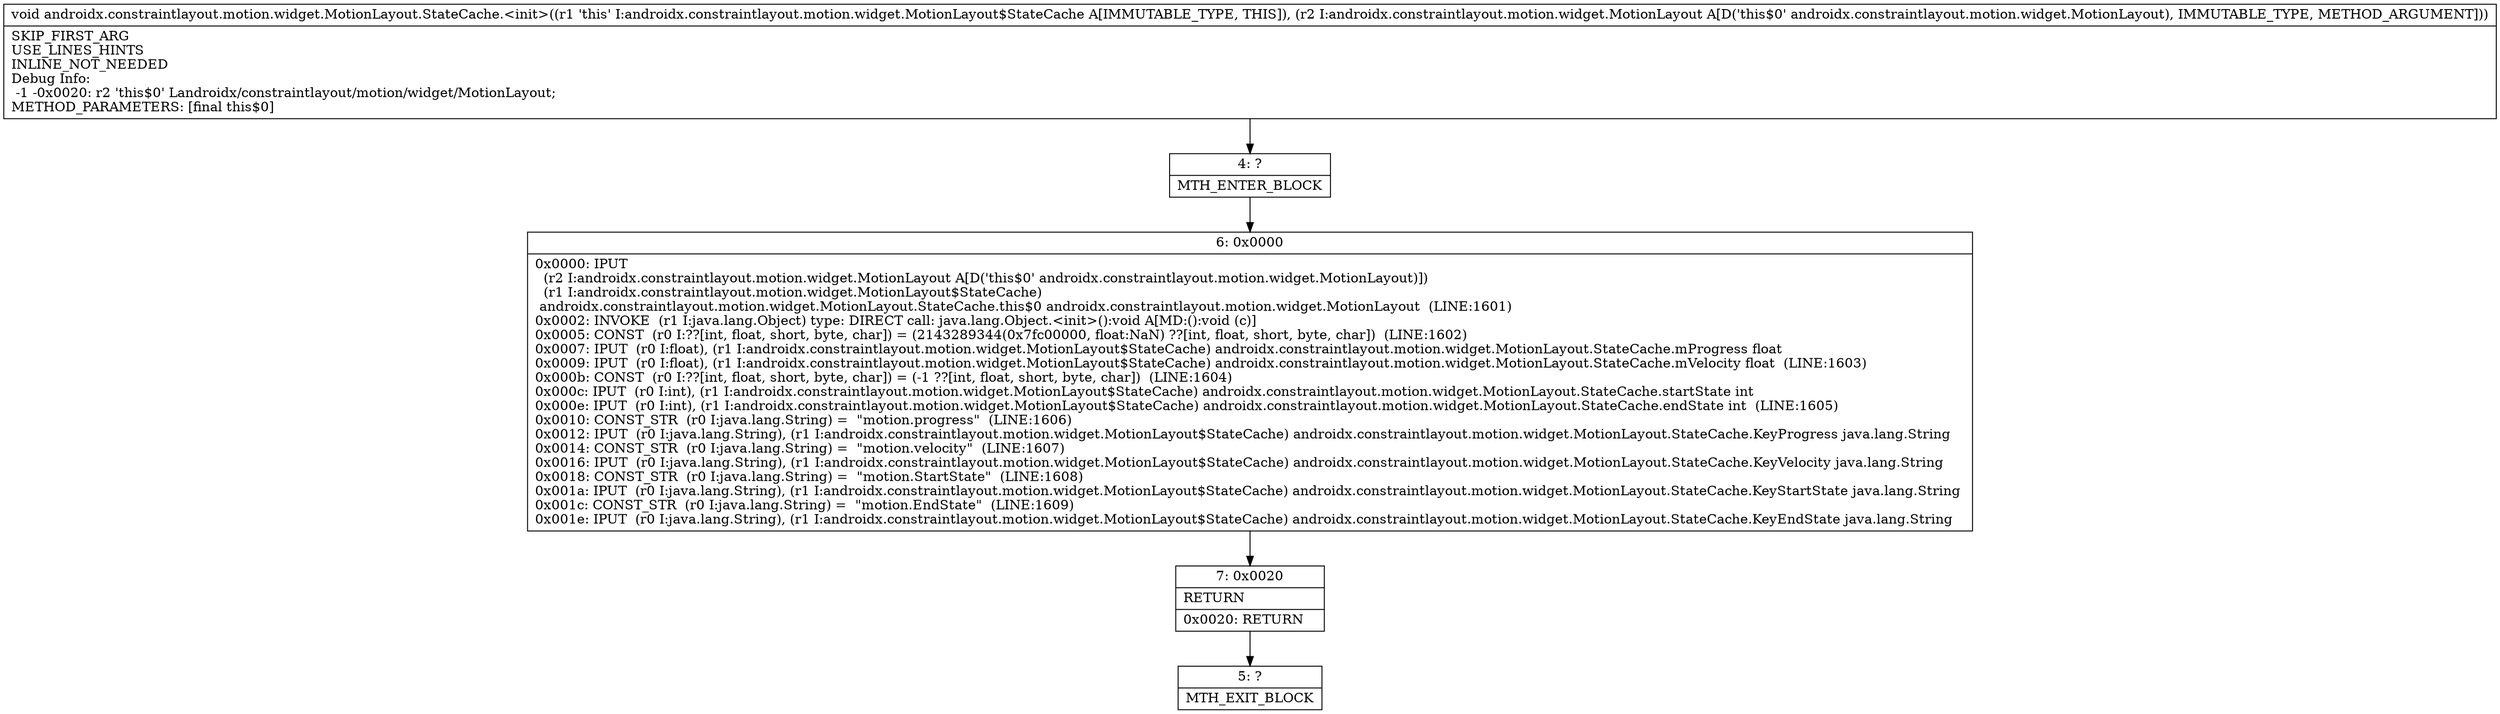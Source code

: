 digraph "CFG forandroidx.constraintlayout.motion.widget.MotionLayout.StateCache.\<init\>(Landroidx\/constraintlayout\/motion\/widget\/MotionLayout;)V" {
Node_4 [shape=record,label="{4\:\ ?|MTH_ENTER_BLOCK\l}"];
Node_6 [shape=record,label="{6\:\ 0x0000|0x0000: IPUT  \l  (r2 I:androidx.constraintlayout.motion.widget.MotionLayout A[D('this$0' androidx.constraintlayout.motion.widget.MotionLayout)])\l  (r1 I:androidx.constraintlayout.motion.widget.MotionLayout$StateCache)\l androidx.constraintlayout.motion.widget.MotionLayout.StateCache.this$0 androidx.constraintlayout.motion.widget.MotionLayout  (LINE:1601)\l0x0002: INVOKE  (r1 I:java.lang.Object) type: DIRECT call: java.lang.Object.\<init\>():void A[MD:():void (c)]\l0x0005: CONST  (r0 I:??[int, float, short, byte, char]) = (2143289344(0x7fc00000, float:NaN) ??[int, float, short, byte, char])  (LINE:1602)\l0x0007: IPUT  (r0 I:float), (r1 I:androidx.constraintlayout.motion.widget.MotionLayout$StateCache) androidx.constraintlayout.motion.widget.MotionLayout.StateCache.mProgress float \l0x0009: IPUT  (r0 I:float), (r1 I:androidx.constraintlayout.motion.widget.MotionLayout$StateCache) androidx.constraintlayout.motion.widget.MotionLayout.StateCache.mVelocity float  (LINE:1603)\l0x000b: CONST  (r0 I:??[int, float, short, byte, char]) = (\-1 ??[int, float, short, byte, char])  (LINE:1604)\l0x000c: IPUT  (r0 I:int), (r1 I:androidx.constraintlayout.motion.widget.MotionLayout$StateCache) androidx.constraintlayout.motion.widget.MotionLayout.StateCache.startState int \l0x000e: IPUT  (r0 I:int), (r1 I:androidx.constraintlayout.motion.widget.MotionLayout$StateCache) androidx.constraintlayout.motion.widget.MotionLayout.StateCache.endState int  (LINE:1605)\l0x0010: CONST_STR  (r0 I:java.lang.String) =  \"motion.progress\"  (LINE:1606)\l0x0012: IPUT  (r0 I:java.lang.String), (r1 I:androidx.constraintlayout.motion.widget.MotionLayout$StateCache) androidx.constraintlayout.motion.widget.MotionLayout.StateCache.KeyProgress java.lang.String \l0x0014: CONST_STR  (r0 I:java.lang.String) =  \"motion.velocity\"  (LINE:1607)\l0x0016: IPUT  (r0 I:java.lang.String), (r1 I:androidx.constraintlayout.motion.widget.MotionLayout$StateCache) androidx.constraintlayout.motion.widget.MotionLayout.StateCache.KeyVelocity java.lang.String \l0x0018: CONST_STR  (r0 I:java.lang.String) =  \"motion.StartState\"  (LINE:1608)\l0x001a: IPUT  (r0 I:java.lang.String), (r1 I:androidx.constraintlayout.motion.widget.MotionLayout$StateCache) androidx.constraintlayout.motion.widget.MotionLayout.StateCache.KeyStartState java.lang.String \l0x001c: CONST_STR  (r0 I:java.lang.String) =  \"motion.EndState\"  (LINE:1609)\l0x001e: IPUT  (r0 I:java.lang.String), (r1 I:androidx.constraintlayout.motion.widget.MotionLayout$StateCache) androidx.constraintlayout.motion.widget.MotionLayout.StateCache.KeyEndState java.lang.String \l}"];
Node_7 [shape=record,label="{7\:\ 0x0020|RETURN\l|0x0020: RETURN   \l}"];
Node_5 [shape=record,label="{5\:\ ?|MTH_EXIT_BLOCK\l}"];
MethodNode[shape=record,label="{void androidx.constraintlayout.motion.widget.MotionLayout.StateCache.\<init\>((r1 'this' I:androidx.constraintlayout.motion.widget.MotionLayout$StateCache A[IMMUTABLE_TYPE, THIS]), (r2 I:androidx.constraintlayout.motion.widget.MotionLayout A[D('this$0' androidx.constraintlayout.motion.widget.MotionLayout), IMMUTABLE_TYPE, METHOD_ARGUMENT]))  | SKIP_FIRST_ARG\lUSE_LINES_HINTS\lINLINE_NOT_NEEDED\lDebug Info:\l  \-1 \-0x0020: r2 'this$0' Landroidx\/constraintlayout\/motion\/widget\/MotionLayout;\lMETHOD_PARAMETERS: [final this$0]\l}"];
MethodNode -> Node_4;Node_4 -> Node_6;
Node_6 -> Node_7;
Node_7 -> Node_5;
}

